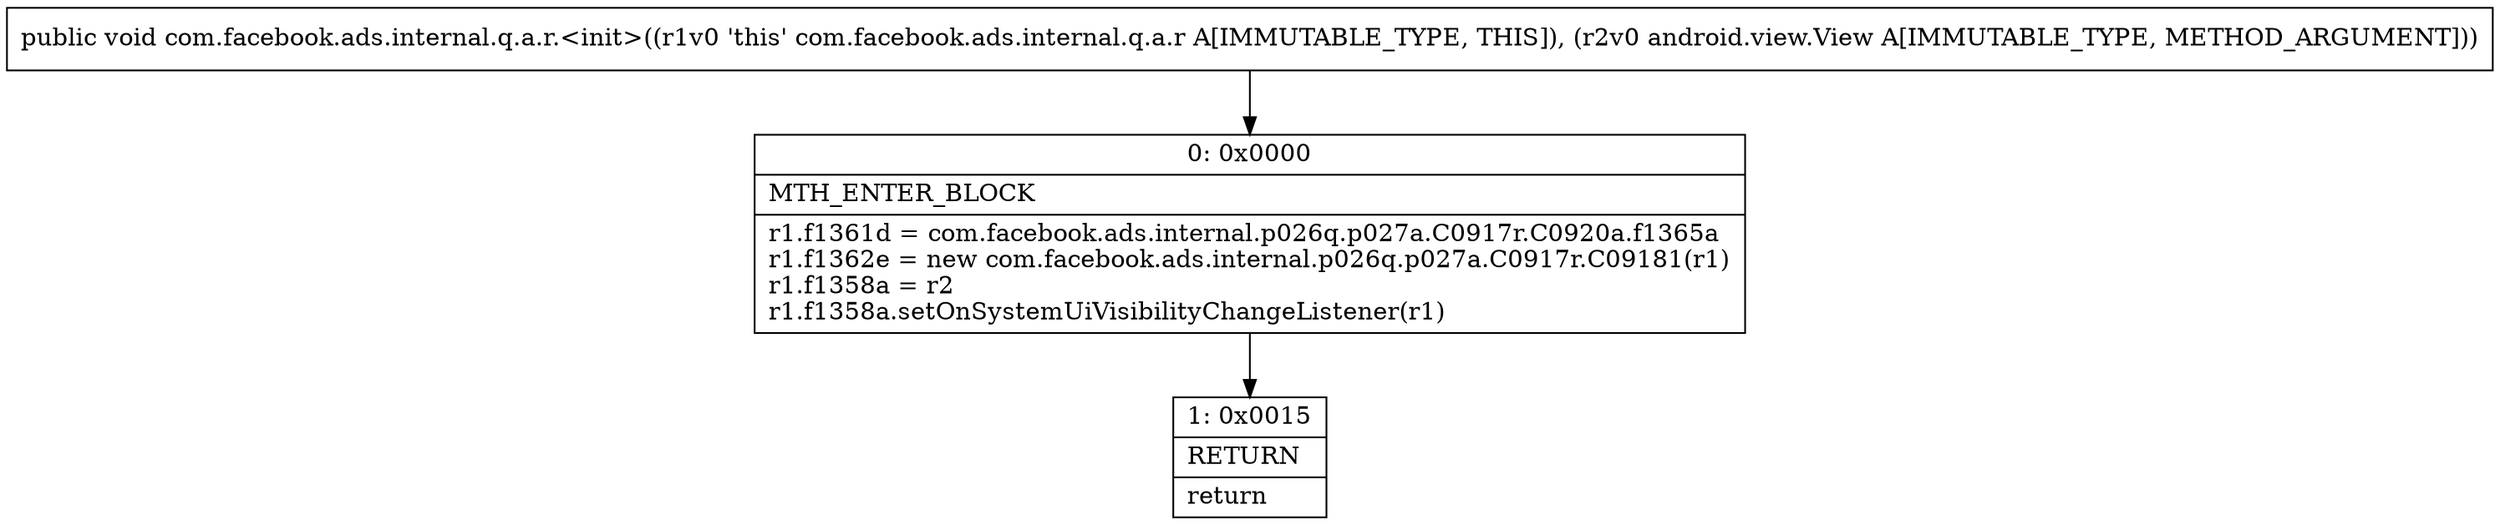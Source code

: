 digraph "CFG forcom.facebook.ads.internal.q.a.r.\<init\>(Landroid\/view\/View;)V" {
Node_0 [shape=record,label="{0\:\ 0x0000|MTH_ENTER_BLOCK\l|r1.f1361d = com.facebook.ads.internal.p026q.p027a.C0917r.C0920a.f1365a\lr1.f1362e = new com.facebook.ads.internal.p026q.p027a.C0917r.C09181(r1)\lr1.f1358a = r2\lr1.f1358a.setOnSystemUiVisibilityChangeListener(r1)\l}"];
Node_1 [shape=record,label="{1\:\ 0x0015|RETURN\l|return\l}"];
MethodNode[shape=record,label="{public void com.facebook.ads.internal.q.a.r.\<init\>((r1v0 'this' com.facebook.ads.internal.q.a.r A[IMMUTABLE_TYPE, THIS]), (r2v0 android.view.View A[IMMUTABLE_TYPE, METHOD_ARGUMENT])) }"];
MethodNode -> Node_0;
Node_0 -> Node_1;
}

